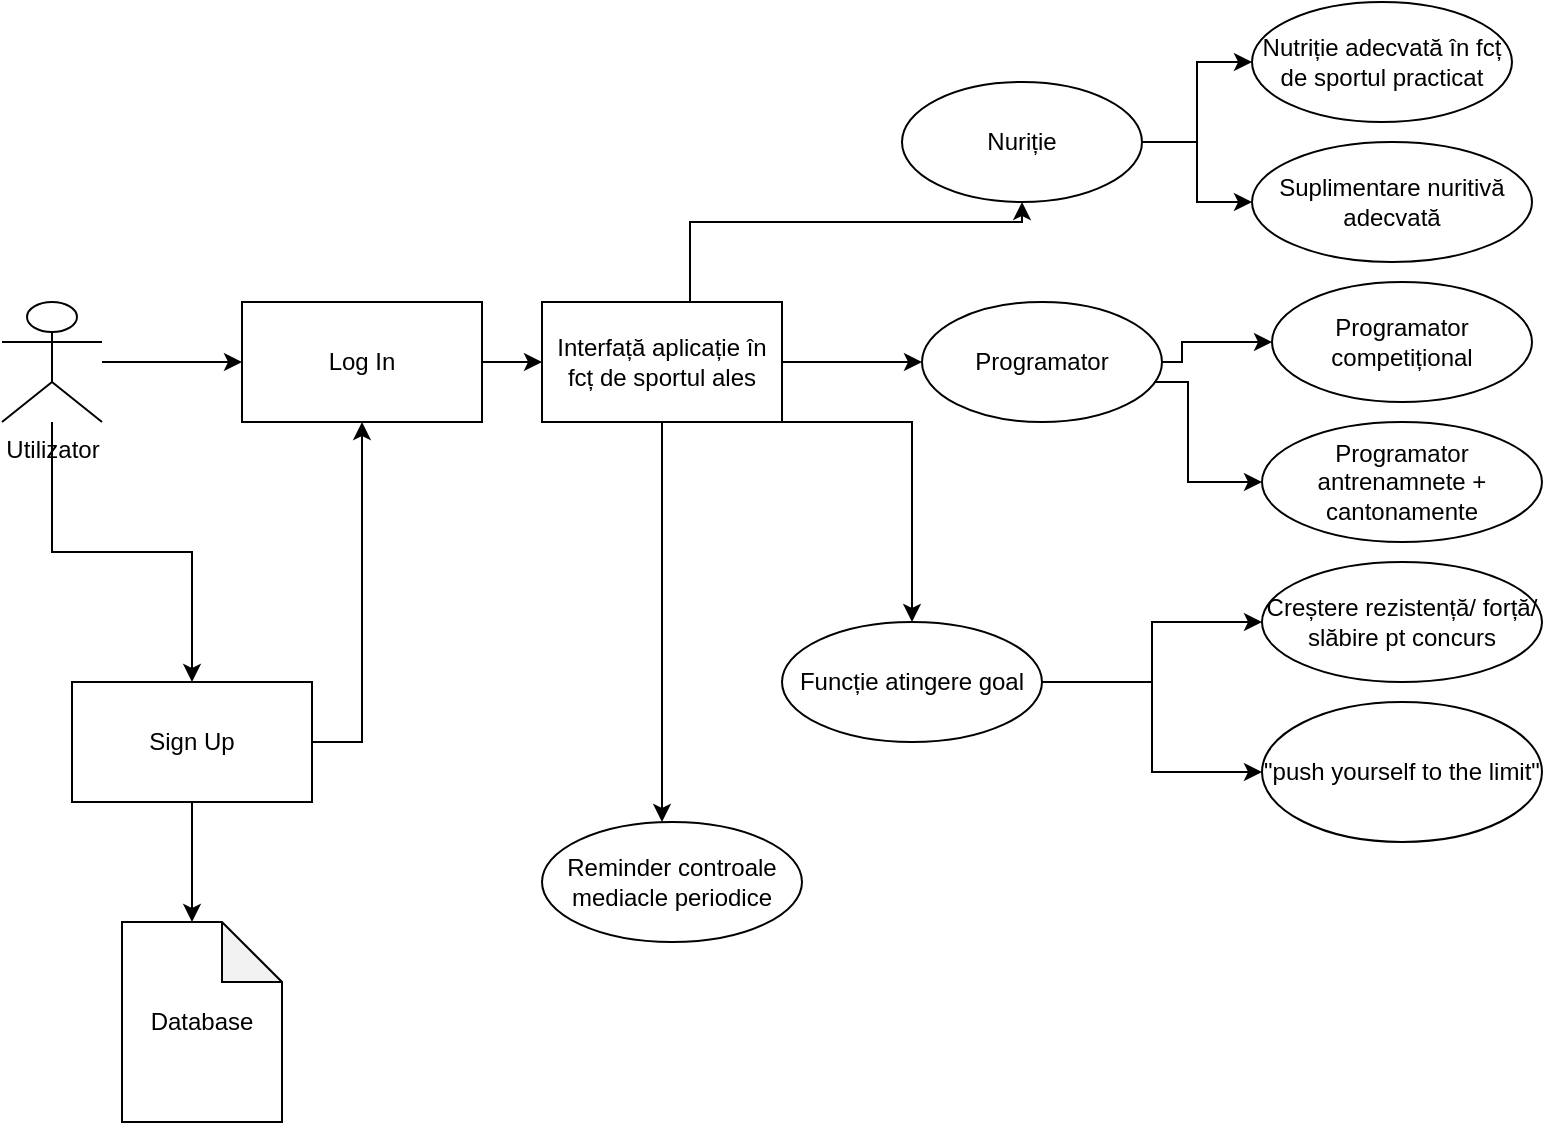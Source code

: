 <mxfile version="20.6.2" type="github">
  <diagram id="C5RBs43oDa-KdzZeNtuy" name="Page-1">
    <mxGraphModel dx="1038" dy="571" grid="1" gridSize="10" guides="1" tooltips="1" connect="1" arrows="1" fold="1" page="1" pageScale="1" pageWidth="827" pageHeight="1169" math="0" shadow="0">
      <root>
        <mxCell id="WIyWlLk6GJQsqaUBKTNV-0" />
        <mxCell id="WIyWlLk6GJQsqaUBKTNV-1" parent="WIyWlLk6GJQsqaUBKTNV-0" />
        <mxCell id="_w6nzbv7fu4ZhgSJcgNX-3" value="" style="edgeStyle=orthogonalEdgeStyle;rounded=0;orthogonalLoop=1;jettySize=auto;html=1;" edge="1" parent="WIyWlLk6GJQsqaUBKTNV-1" source="_w6nzbv7fu4ZhgSJcgNX-0" target="_w6nzbv7fu4ZhgSJcgNX-2">
          <mxGeometry relative="1" as="geometry" />
        </mxCell>
        <mxCell id="_w6nzbv7fu4ZhgSJcgNX-7" value="" style="edgeStyle=orthogonalEdgeStyle;rounded=0;orthogonalLoop=1;jettySize=auto;html=1;entryX=0.5;entryY=0;entryDx=0;entryDy=0;" edge="1" parent="WIyWlLk6GJQsqaUBKTNV-1" source="_w6nzbv7fu4ZhgSJcgNX-0" target="_w6nzbv7fu4ZhgSJcgNX-6">
          <mxGeometry relative="1" as="geometry" />
        </mxCell>
        <mxCell id="_w6nzbv7fu4ZhgSJcgNX-0" value="Utilizator" style="shape=umlActor;verticalLabelPosition=bottom;verticalAlign=top;html=1;outlineConnect=0;" vertex="1" parent="WIyWlLk6GJQsqaUBKTNV-1">
          <mxGeometry x="10" y="180" width="50" height="60" as="geometry" />
        </mxCell>
        <mxCell id="_w6nzbv7fu4ZhgSJcgNX-12" value="" style="edgeStyle=orthogonalEdgeStyle;rounded=0;orthogonalLoop=1;jettySize=auto;html=1;" edge="1" parent="WIyWlLk6GJQsqaUBKTNV-1" source="_w6nzbv7fu4ZhgSJcgNX-2" target="_w6nzbv7fu4ZhgSJcgNX-11">
          <mxGeometry relative="1" as="geometry" />
        </mxCell>
        <mxCell id="_w6nzbv7fu4ZhgSJcgNX-2" value="Log In" style="rounded=0;whiteSpace=wrap;html=1;" vertex="1" parent="WIyWlLk6GJQsqaUBKTNV-1">
          <mxGeometry x="130" y="180" width="120" height="60" as="geometry" />
        </mxCell>
        <mxCell id="_w6nzbv7fu4ZhgSJcgNX-9" value="" style="edgeStyle=orthogonalEdgeStyle;rounded=0;orthogonalLoop=1;jettySize=auto;html=1;" edge="1" parent="WIyWlLk6GJQsqaUBKTNV-1" source="_w6nzbv7fu4ZhgSJcgNX-6">
          <mxGeometry relative="1" as="geometry">
            <mxPoint x="105" y="490" as="targetPoint" />
          </mxGeometry>
        </mxCell>
        <mxCell id="_w6nzbv7fu4ZhgSJcgNX-16" style="edgeStyle=orthogonalEdgeStyle;rounded=0;orthogonalLoop=1;jettySize=auto;html=1;" edge="1" parent="WIyWlLk6GJQsqaUBKTNV-1" source="_w6nzbv7fu4ZhgSJcgNX-6" target="_w6nzbv7fu4ZhgSJcgNX-2">
          <mxGeometry relative="1" as="geometry">
            <mxPoint x="190" y="280" as="targetPoint" />
            <Array as="points">
              <mxPoint x="190" y="400" />
            </Array>
          </mxGeometry>
        </mxCell>
        <mxCell id="_w6nzbv7fu4ZhgSJcgNX-6" value="Sign Up" style="rounded=0;whiteSpace=wrap;html=1;" vertex="1" parent="WIyWlLk6GJQsqaUBKTNV-1">
          <mxGeometry x="45" y="370" width="120" height="60" as="geometry" />
        </mxCell>
        <mxCell id="_w6nzbv7fu4ZhgSJcgNX-18" value="" style="edgeStyle=orthogonalEdgeStyle;rounded=0;orthogonalLoop=1;jettySize=auto;html=1;" edge="1" parent="WIyWlLk6GJQsqaUBKTNV-1" source="_w6nzbv7fu4ZhgSJcgNX-11" target="_w6nzbv7fu4ZhgSJcgNX-17">
          <mxGeometry relative="1" as="geometry">
            <Array as="points">
              <mxPoint x="354" y="140" />
            </Array>
          </mxGeometry>
        </mxCell>
        <mxCell id="_w6nzbv7fu4ZhgSJcgNX-24" value="" style="edgeStyle=orthogonalEdgeStyle;rounded=0;orthogonalLoop=1;jettySize=auto;html=1;" edge="1" parent="WIyWlLk6GJQsqaUBKTNV-1" source="_w6nzbv7fu4ZhgSJcgNX-11" target="_w6nzbv7fu4ZhgSJcgNX-23">
          <mxGeometry relative="1" as="geometry" />
        </mxCell>
        <mxCell id="_w6nzbv7fu4ZhgSJcgNX-45" value="" style="edgeStyle=orthogonalEdgeStyle;rounded=0;orthogonalLoop=1;jettySize=auto;html=1;" edge="1" parent="WIyWlLk6GJQsqaUBKTNV-1" source="_w6nzbv7fu4ZhgSJcgNX-11" target="_w6nzbv7fu4ZhgSJcgNX-44">
          <mxGeometry relative="1" as="geometry">
            <Array as="points">
              <mxPoint x="465" y="240" />
            </Array>
          </mxGeometry>
        </mxCell>
        <mxCell id="_w6nzbv7fu4ZhgSJcgNX-52" style="edgeStyle=orthogonalEdgeStyle;rounded=0;orthogonalLoop=1;jettySize=auto;html=1;" edge="1" parent="WIyWlLk6GJQsqaUBKTNV-1" source="_w6nzbv7fu4ZhgSJcgNX-11">
          <mxGeometry relative="1" as="geometry">
            <mxPoint x="340" y="440" as="targetPoint" />
          </mxGeometry>
        </mxCell>
        <mxCell id="_w6nzbv7fu4ZhgSJcgNX-11" value="Interfață aplicație în fcț de sportul ales" style="whiteSpace=wrap;html=1;rounded=0;" vertex="1" parent="WIyWlLk6GJQsqaUBKTNV-1">
          <mxGeometry x="280" y="180" width="120" height="60" as="geometry" />
        </mxCell>
        <mxCell id="_w6nzbv7fu4ZhgSJcgNX-20" value="" style="edgeStyle=orthogonalEdgeStyle;rounded=0;orthogonalLoop=1;jettySize=auto;html=1;" edge="1" parent="WIyWlLk6GJQsqaUBKTNV-1" source="_w6nzbv7fu4ZhgSJcgNX-17" target="_w6nzbv7fu4ZhgSJcgNX-19">
          <mxGeometry relative="1" as="geometry" />
        </mxCell>
        <mxCell id="_w6nzbv7fu4ZhgSJcgNX-22" style="edgeStyle=orthogonalEdgeStyle;rounded=0;orthogonalLoop=1;jettySize=auto;html=1;" edge="1" parent="WIyWlLk6GJQsqaUBKTNV-1" source="_w6nzbv7fu4ZhgSJcgNX-17" target="_w6nzbv7fu4ZhgSJcgNX-21">
          <mxGeometry relative="1" as="geometry" />
        </mxCell>
        <mxCell id="_w6nzbv7fu4ZhgSJcgNX-17" value="Nuriție" style="ellipse;whiteSpace=wrap;html=1;rounded=0;" vertex="1" parent="WIyWlLk6GJQsqaUBKTNV-1">
          <mxGeometry x="460" y="70" width="120" height="60" as="geometry" />
        </mxCell>
        <mxCell id="_w6nzbv7fu4ZhgSJcgNX-19" value="Nutriție adecvată în fcț de sportul practicat" style="ellipse;whiteSpace=wrap;html=1;rounded=0;" vertex="1" parent="WIyWlLk6GJQsqaUBKTNV-1">
          <mxGeometry x="635" y="30" width="130" height="60" as="geometry" />
        </mxCell>
        <mxCell id="_w6nzbv7fu4ZhgSJcgNX-21" value="Suplimentare nuritivă adecvată" style="ellipse;whiteSpace=wrap;html=1;rounded=0;" vertex="1" parent="WIyWlLk6GJQsqaUBKTNV-1">
          <mxGeometry x="635" y="100" width="140" height="60" as="geometry" />
        </mxCell>
        <mxCell id="_w6nzbv7fu4ZhgSJcgNX-26" style="edgeStyle=orthogonalEdgeStyle;rounded=0;orthogonalLoop=1;jettySize=auto;html=1;" edge="1" parent="WIyWlLk6GJQsqaUBKTNV-1" source="_w6nzbv7fu4ZhgSJcgNX-23" target="_w6nzbv7fu4ZhgSJcgNX-25">
          <mxGeometry relative="1" as="geometry">
            <Array as="points">
              <mxPoint x="600" y="210" />
              <mxPoint x="600" y="200" />
            </Array>
          </mxGeometry>
        </mxCell>
        <mxCell id="_w6nzbv7fu4ZhgSJcgNX-30" style="edgeStyle=orthogonalEdgeStyle;rounded=0;orthogonalLoop=1;jettySize=auto;html=1;" edge="1" parent="WIyWlLk6GJQsqaUBKTNV-1" source="_w6nzbv7fu4ZhgSJcgNX-23" target="_w6nzbv7fu4ZhgSJcgNX-29">
          <mxGeometry relative="1" as="geometry">
            <Array as="points">
              <mxPoint x="603" y="220" />
              <mxPoint x="603" y="270" />
            </Array>
          </mxGeometry>
        </mxCell>
        <mxCell id="_w6nzbv7fu4ZhgSJcgNX-23" value="Programator" style="ellipse;whiteSpace=wrap;html=1;rounded=0;" vertex="1" parent="WIyWlLk6GJQsqaUBKTNV-1">
          <mxGeometry x="470" y="180" width="120" height="60" as="geometry" />
        </mxCell>
        <mxCell id="_w6nzbv7fu4ZhgSJcgNX-25" value="Programator competițional" style="ellipse;whiteSpace=wrap;html=1;rounded=0;" vertex="1" parent="WIyWlLk6GJQsqaUBKTNV-1">
          <mxGeometry x="645" y="170" width="130" height="60" as="geometry" />
        </mxCell>
        <mxCell id="_w6nzbv7fu4ZhgSJcgNX-29" value="Programator antrenamnete + cantonamente" style="ellipse;whiteSpace=wrap;html=1;rounded=0;" vertex="1" parent="WIyWlLk6GJQsqaUBKTNV-1">
          <mxGeometry x="640" y="240" width="140" height="60" as="geometry" />
        </mxCell>
        <mxCell id="_w6nzbv7fu4ZhgSJcgNX-48" style="edgeStyle=orthogonalEdgeStyle;rounded=0;orthogonalLoop=1;jettySize=auto;html=1;" edge="1" parent="WIyWlLk6GJQsqaUBKTNV-1" source="_w6nzbv7fu4ZhgSJcgNX-44" target="_w6nzbv7fu4ZhgSJcgNX-47">
          <mxGeometry relative="1" as="geometry" />
        </mxCell>
        <mxCell id="_w6nzbv7fu4ZhgSJcgNX-50" style="edgeStyle=orthogonalEdgeStyle;rounded=0;orthogonalLoop=1;jettySize=auto;html=1;" edge="1" parent="WIyWlLk6GJQsqaUBKTNV-1" source="_w6nzbv7fu4ZhgSJcgNX-44" target="_w6nzbv7fu4ZhgSJcgNX-49">
          <mxGeometry relative="1" as="geometry" />
        </mxCell>
        <mxCell id="_w6nzbv7fu4ZhgSJcgNX-44" value="Funcție atingere goal" style="ellipse;whiteSpace=wrap;html=1;rounded=0;" vertex="1" parent="WIyWlLk6GJQsqaUBKTNV-1">
          <mxGeometry x="400" y="340" width="130" height="60" as="geometry" />
        </mxCell>
        <mxCell id="_w6nzbv7fu4ZhgSJcgNX-47" value="Creștere rezistență/ forță/ slăbire pt concurs" style="ellipse;whiteSpace=wrap;html=1;rounded=0;" vertex="1" parent="WIyWlLk6GJQsqaUBKTNV-1">
          <mxGeometry x="640" y="310" width="140" height="60" as="geometry" />
        </mxCell>
        <mxCell id="_w6nzbv7fu4ZhgSJcgNX-49" value="&quot;push yourself to the limit&quot;" style="ellipse;whiteSpace=wrap;html=1;rounded=0;" vertex="1" parent="WIyWlLk6GJQsqaUBKTNV-1">
          <mxGeometry x="640" y="380" width="140" height="70" as="geometry" />
        </mxCell>
        <mxCell id="_w6nzbv7fu4ZhgSJcgNX-53" value="Reminder controale mediacle periodice" style="ellipse;whiteSpace=wrap;html=1;" vertex="1" parent="WIyWlLk6GJQsqaUBKTNV-1">
          <mxGeometry x="280" y="440" width="130" height="60" as="geometry" />
        </mxCell>
        <mxCell id="_w6nzbv7fu4ZhgSJcgNX-55" value="Database" style="shape=note;whiteSpace=wrap;html=1;backgroundOutline=1;darkOpacity=0.05;" vertex="1" parent="WIyWlLk6GJQsqaUBKTNV-1">
          <mxGeometry x="70" y="490" width="80" height="100" as="geometry" />
        </mxCell>
      </root>
    </mxGraphModel>
  </diagram>
</mxfile>
